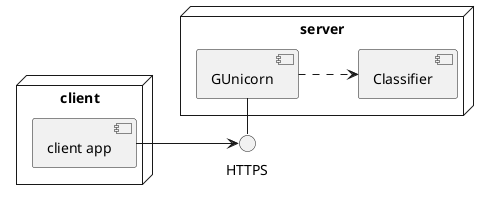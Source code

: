 @startuml
'physical_view_1'

left to right direction
skinparam monochrome true
skinparam handwritten false
skinparam shadowing false

node client {
  [client app]
}

node server {
  [GUnicorn]
  [Classifier]
}

[GUnicorn] ..> [Classifier]
HTTPS - [GUnicorn]
[client app] --> HTTPS

@enduml
